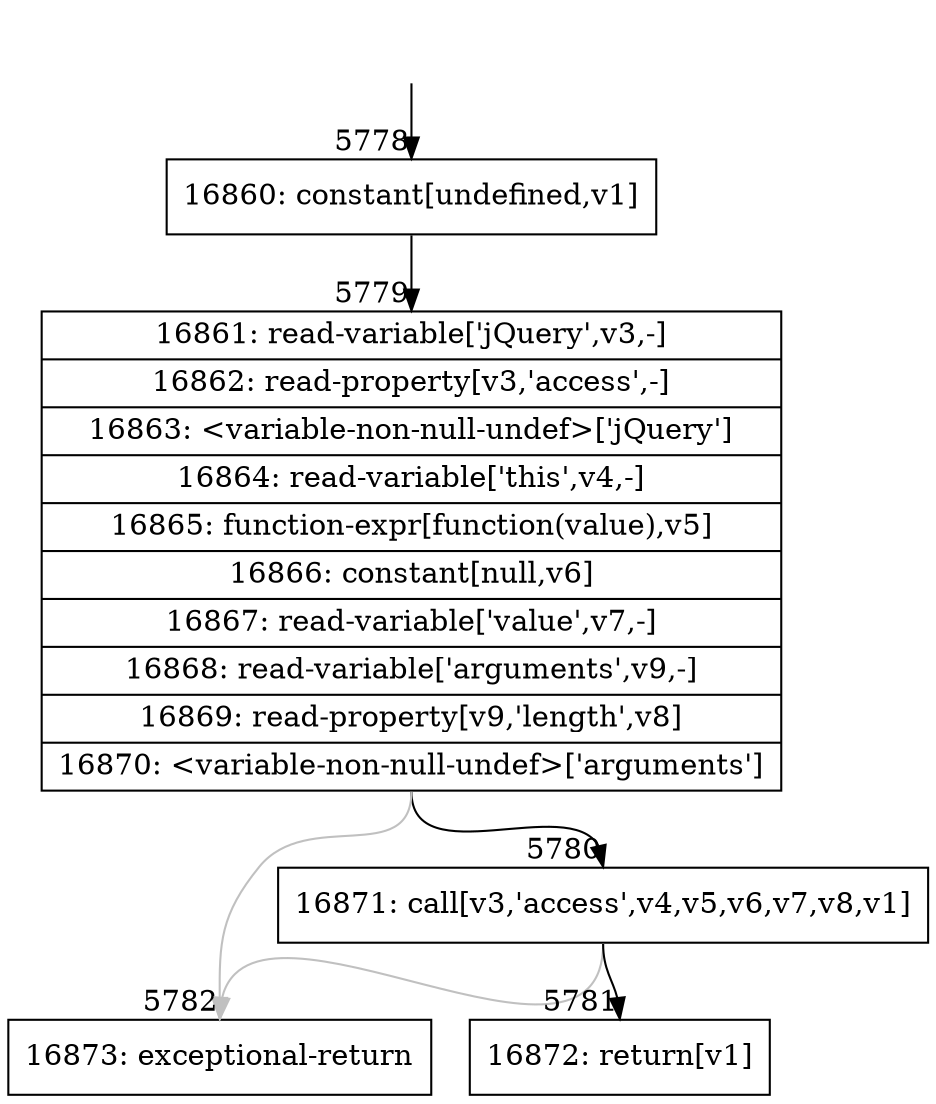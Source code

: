 digraph {
rankdir="TD"
BB_entry373[shape=none,label=""];
BB_entry373 -> BB5778 [tailport=s, headport=n, headlabel="    5778"]
BB5778 [shape=record label="{16860: constant[undefined,v1]}" ] 
BB5778 -> BB5779 [tailport=s, headport=n, headlabel="      5779"]
BB5779 [shape=record label="{16861: read-variable['jQuery',v3,-]|16862: read-property[v3,'access',-]|16863: \<variable-non-null-undef\>['jQuery']|16864: read-variable['this',v4,-]|16865: function-expr[function(value),v5]|16866: constant[null,v6]|16867: read-variable['value',v7,-]|16868: read-variable['arguments',v9,-]|16869: read-property[v9,'length',v8]|16870: \<variable-non-null-undef\>['arguments']}" ] 
BB5779 -> BB5780 [tailport=s, headport=n, headlabel="      5780"]
BB5779 -> BB5782 [tailport=s, headport=n, color=gray, headlabel="      5782"]
BB5780 [shape=record label="{16871: call[v3,'access',v4,v5,v6,v7,v8,v1]}" ] 
BB5780 -> BB5781 [tailport=s, headport=n, headlabel="      5781"]
BB5780 -> BB5782 [tailport=s, headport=n, color=gray]
BB5781 [shape=record label="{16872: return[v1]}" ] 
BB5782 [shape=record label="{16873: exceptional-return}" ] 
}
